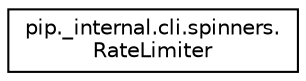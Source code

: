 digraph "Graphical Class Hierarchy"
{
 // LATEX_PDF_SIZE
  edge [fontname="Helvetica",fontsize="10",labelfontname="Helvetica",labelfontsize="10"];
  node [fontname="Helvetica",fontsize="10",shape=record];
  rankdir="LR";
  Node0 [label="pip._internal.cli.spinners.\lRateLimiter",height=0.2,width=0.4,color="black", fillcolor="white", style="filled",URL="$classpip_1_1__internal_1_1cli_1_1spinners_1_1RateLimiter.html",tooltip=" "];
}
